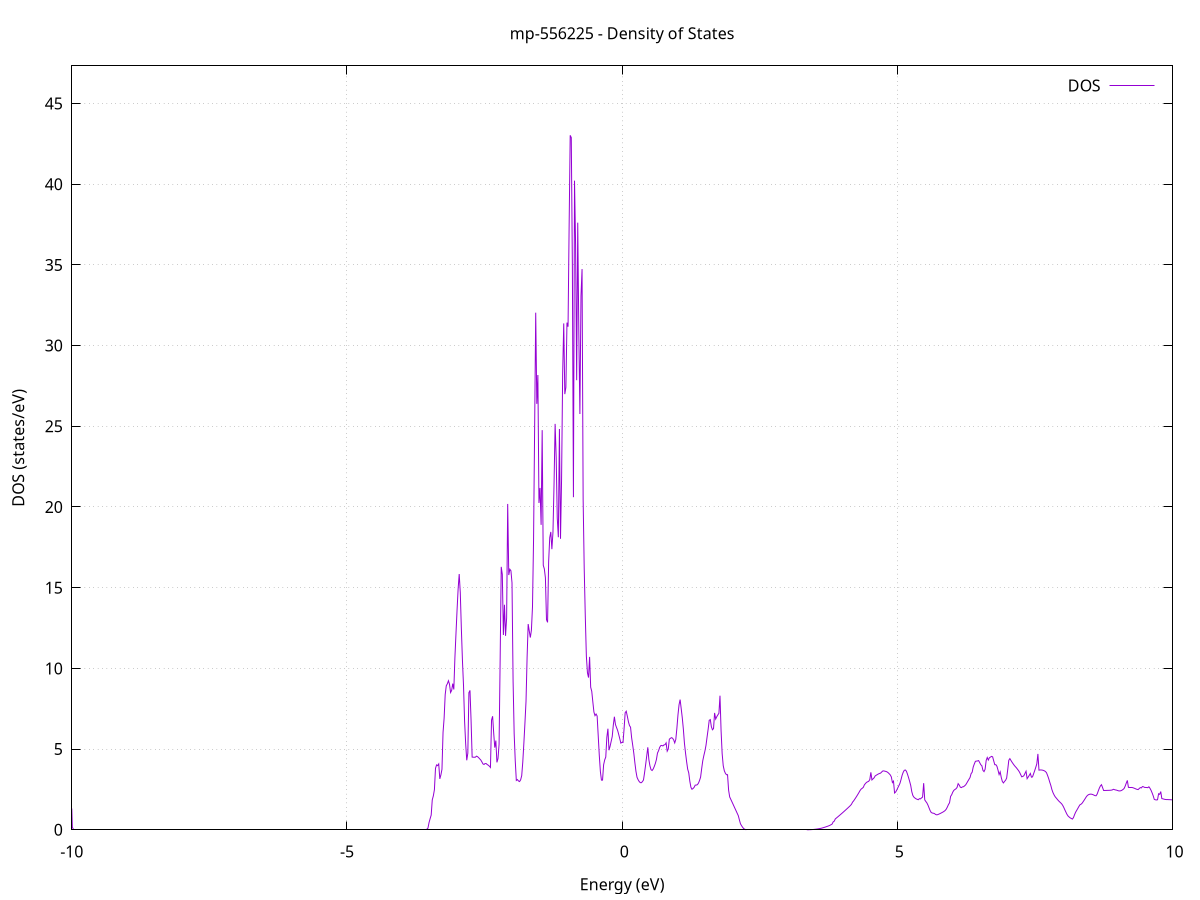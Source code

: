 set title 'mp-556225 - Density of States'
set xlabel 'Energy (eV)'
set ylabel 'DOS (states/eV)'
set grid
set xrange [-10:10]
set yrange [0:47.333]
set xzeroaxis lt -1
set terminal png size 800,600
set output 'mp-556225_dos_gnuplot.png'
plot '-' using 1:2 with lines title 'DOS'
-12.496500 0.000000
-12.476900 0.000000
-12.457300 0.000000
-12.437800 0.000000
-12.418200 0.000000
-12.398600 0.000000
-12.379000 0.000000
-12.359400 0.000000
-12.339900 0.000000
-12.320300 0.000000
-12.300700 0.000000
-12.281100 0.000000
-12.261500 0.000000
-12.242000 0.000000
-12.222400 0.000000
-12.202800 0.000000
-12.183200 0.000000
-12.163600 0.000000
-12.144100 0.000000
-12.124500 0.000000
-12.104900 0.000000
-12.085300 0.000000
-12.065700 0.000000
-12.046200 0.000000
-12.026600 0.000000
-12.007000 0.000000
-11.987400 0.000000
-11.967800 0.000000
-11.948200 0.000000
-11.928700 0.000000
-11.909100 0.000000
-11.889500 0.000000
-11.869900 0.000000
-11.850300 0.000000
-11.830800 0.000000
-11.811200 0.000000
-11.791600 0.000000
-11.772000 0.000000
-11.752400 0.000000
-11.732900 0.000000
-11.713300 0.000000
-11.693700 0.000000
-11.674100 0.000000
-11.654500 0.000000
-11.635000 0.000000
-11.615400 0.000000
-11.595800 0.000000
-11.576200 0.000000
-11.556600 0.000000
-11.537000 0.000000
-11.517500 0.000000
-11.497900 0.000000
-11.478300 0.000000
-11.458700 0.000000
-11.439100 0.000000
-11.419600 0.000000
-11.400000 0.000000
-11.380400 0.000000
-11.360800 0.000000
-11.341200 0.000000
-11.321700 0.000000
-11.302100 0.000000
-11.282500 0.000000
-11.262900 0.000000
-11.243300 0.000000
-11.223800 0.000000
-11.204200 0.000000
-11.184600 0.000000
-11.165000 0.000000
-11.145400 0.000000
-11.125900 0.000000
-11.106300 0.000000
-11.086700 0.000000
-11.067100 0.000000
-11.047500 0.000000
-11.027900 0.000000
-11.008400 0.000000
-10.988800 0.000000
-10.969200 0.000000
-10.949600 0.000000
-10.930000 0.000000
-10.910500 0.000000
-10.890900 0.000000
-10.871300 0.000000
-10.851700 0.000000
-10.832100 0.000000
-10.812600 0.000000
-10.793000 0.000000
-10.773400 0.000000
-10.753800 0.000000
-10.734200 0.000000
-10.714700 0.000500
-10.695100 0.074100
-10.675500 0.272000
-10.655900 0.594500
-10.636300 0.935800
-10.616700 1.237200
-10.597200 1.765000
-10.577600 2.345000
-10.558000 2.792600
-10.538400 2.566700
-10.518800 2.758200
-10.499300 2.957000
-10.479700 3.170100
-10.460100 3.398100
-10.440500 3.644800
-10.420900 3.956400
-10.401400 4.277500
-10.381800 4.597700
-10.362200 5.689000
-10.342600 7.943300
-10.323000 10.262800
-10.303500 11.926700
-10.283900 14.105500
-10.264300 13.188400
-10.244700 11.203400
-10.225100 10.406300
-10.205600 5.645200
-10.186000 6.253900
-10.166400 8.437600
-10.146800 8.334500
-10.127200 8.627800
-10.107600 9.045500
-10.088100 12.486500
-10.068500 8.046900
-10.048900 5.807200
-10.029300 4.426800
-10.009700 2.466000
-9.990200 0.157700
-9.970600 0.000000
-9.951000 0.000000
-9.931400 0.000000
-9.911800 0.000000
-9.892300 0.000000
-9.872700 0.000000
-9.853100 0.000000
-9.833500 0.000000
-9.813900 0.000000
-9.794400 0.000000
-9.774800 0.000000
-9.755200 0.000000
-9.735600 0.000000
-9.716000 0.000000
-9.696400 0.000000
-9.676900 0.000000
-9.657300 0.000000
-9.637700 0.000000
-9.618100 0.000000
-9.598500 0.000000
-9.579000 0.000000
-9.559400 0.000000
-9.539800 0.000000
-9.520200 0.000000
-9.500600 0.000000
-9.481100 0.000000
-9.461500 0.000000
-9.441900 0.000000
-9.422300 0.000000
-9.402700 0.000000
-9.383200 0.000000
-9.363600 0.000000
-9.344000 0.000000
-9.324400 0.000000
-9.304800 0.000000
-9.285300 0.000000
-9.265700 0.000000
-9.246100 0.000000
-9.226500 0.000000
-9.206900 0.000000
-9.187300 0.000000
-9.167800 0.000000
-9.148200 0.000000
-9.128600 0.000000
-9.109000 0.000000
-9.089400 0.000000
-9.069900 0.000000
-9.050300 0.000000
-9.030700 0.000000
-9.011100 0.000000
-8.991500 0.000000
-8.972000 0.000000
-8.952400 0.000000
-8.932800 0.000000
-8.913200 0.000000
-8.893600 0.000000
-8.874100 0.000000
-8.854500 0.000000
-8.834900 0.000000
-8.815300 0.000000
-8.795700 0.000000
-8.776100 0.000000
-8.756600 0.000000
-8.737000 0.000000
-8.717400 0.000000
-8.697800 0.000000
-8.678200 0.000000
-8.658700 0.000000
-8.639100 0.000000
-8.619500 0.000000
-8.599900 0.000000
-8.580300 0.000000
-8.560800 0.000000
-8.541200 0.000000
-8.521600 0.000000
-8.502000 0.000000
-8.482400 0.000000
-8.462900 0.000000
-8.443300 0.000000
-8.423700 0.000000
-8.404100 0.000000
-8.384500 0.000000
-8.365000 0.000000
-8.345400 0.000000
-8.325800 0.000000
-8.306200 0.000000
-8.286600 0.000000
-8.267000 0.000000
-8.247500 0.000000
-8.227900 0.000000
-8.208300 0.000000
-8.188700 0.000000
-8.169100 0.000000
-8.149600 0.000000
-8.130000 0.000000
-8.110400 0.000000
-8.090800 0.000000
-8.071200 0.000000
-8.051700 0.000000
-8.032100 0.000000
-8.012500 0.000000
-7.992900 0.000000
-7.973300 0.000000
-7.953800 0.000000
-7.934200 0.000000
-7.914600 0.000000
-7.895000 0.000000
-7.875400 0.000000
-7.855800 0.000000
-7.836300 0.000000
-7.816700 0.000000
-7.797100 0.000000
-7.777500 0.000000
-7.757900 0.000000
-7.738400 0.000000
-7.718800 0.000000
-7.699200 0.000000
-7.679600 0.000000
-7.660000 0.000000
-7.640500 0.000000
-7.620900 0.000000
-7.601300 0.000000
-7.581700 0.000000
-7.562100 0.000000
-7.542600 0.000000
-7.523000 0.000000
-7.503400 0.000000
-7.483800 0.000000
-7.464200 0.000000
-7.444600 0.000000
-7.425100 0.000000
-7.405500 0.000000
-7.385900 0.000000
-7.366300 0.000000
-7.346700 0.000000
-7.327200 0.000000
-7.307600 0.000000
-7.288000 0.000000
-7.268400 0.000000
-7.248800 0.000000
-7.229300 0.000000
-7.209700 0.000000
-7.190100 0.000000
-7.170500 0.000000
-7.150900 0.000000
-7.131400 0.000000
-7.111800 0.000000
-7.092200 0.000000
-7.072600 0.000000
-7.053000 0.000000
-7.033500 0.000000
-7.013900 0.000000
-6.994300 0.000000
-6.974700 0.000000
-6.955100 0.000000
-6.935500 0.000000
-6.916000 0.000000
-6.896400 0.000000
-6.876800 0.000000
-6.857200 0.000000
-6.837600 0.000000
-6.818100 0.000000
-6.798500 0.000000
-6.778900 0.000000
-6.759300 0.000000
-6.739700 0.000000
-6.720200 0.000000
-6.700600 0.000000
-6.681000 0.000000
-6.661400 0.000000
-6.641800 0.000000
-6.622300 0.000000
-6.602700 0.000000
-6.583100 0.000000
-6.563500 0.000000
-6.543900 0.000000
-6.524300 0.000000
-6.504800 0.000000
-6.485200 0.000000
-6.465600 0.000000
-6.446000 0.000000
-6.426400 0.000000
-6.406900 0.000000
-6.387300 0.000000
-6.367700 0.000000
-6.348100 0.000000
-6.328500 0.000000
-6.309000 0.000000
-6.289400 0.000000
-6.269800 0.000000
-6.250200 0.000000
-6.230600 0.000000
-6.211100 0.000000
-6.191500 0.000000
-6.171900 0.000000
-6.152300 0.000000
-6.132700 0.000000
-6.113200 0.000000
-6.093600 0.000000
-6.074000 0.000000
-6.054400 0.000000
-6.034800 0.000000
-6.015200 0.000000
-5.995700 0.000000
-5.976100 0.000000
-5.956500 0.000000
-5.936900 0.000000
-5.917300 0.000000
-5.897800 0.000000
-5.878200 0.000000
-5.858600 0.000000
-5.839000 0.000000
-5.819400 0.000000
-5.799900 0.000000
-5.780300 0.000000
-5.760700 0.000000
-5.741100 0.000000
-5.721500 0.000000
-5.702000 0.000000
-5.682400 0.000000
-5.662800 0.000000
-5.643200 0.000000
-5.623600 0.000000
-5.604000 0.000000
-5.584500 0.000000
-5.564900 0.000000
-5.545300 0.000000
-5.525700 0.000000
-5.506100 0.000000
-5.486600 0.000000
-5.467000 0.000000
-5.447400 0.000000
-5.427800 0.000000
-5.408200 0.000000
-5.388700 0.000000
-5.369100 0.000000
-5.349500 0.000000
-5.329900 0.000000
-5.310300 0.000000
-5.290800 0.000000
-5.271200 0.000000
-5.251600 0.000000
-5.232000 0.000000
-5.212400 0.000000
-5.192900 0.000000
-5.173300 0.000000
-5.153700 0.000000
-5.134100 0.000000
-5.114500 0.000000
-5.094900 0.000000
-5.075400 0.000000
-5.055800 0.000000
-5.036200 0.000000
-5.016600 0.000000
-4.997000 0.000000
-4.977500 0.000000
-4.957900 0.000000
-4.938300 0.000000
-4.918700 0.000000
-4.899100 0.000000
-4.879600 0.000000
-4.860000 0.000000
-4.840400 0.000000
-4.820800 0.000000
-4.801200 0.000000
-4.781700 0.000000
-4.762100 0.000000
-4.742500 0.000000
-4.722900 0.000000
-4.703300 0.000000
-4.683700 0.000000
-4.664200 0.000000
-4.644600 0.000000
-4.625000 0.000000
-4.605400 0.000000
-4.585800 0.000000
-4.566300 0.000000
-4.546700 0.000000
-4.527100 0.000000
-4.507500 0.000000
-4.487900 0.000000
-4.468400 0.000000
-4.448800 0.000000
-4.429200 0.000000
-4.409600 0.000000
-4.390000 0.000000
-4.370500 0.000000
-4.350900 0.000000
-4.331300 0.000000
-4.311700 0.000000
-4.292100 0.000000
-4.272600 0.000000
-4.253000 0.000000
-4.233400 0.000000
-4.213800 0.000000
-4.194200 0.000000
-4.174600 0.000000
-4.155100 0.000000
-4.135500 0.000000
-4.115900 0.000000
-4.096300 0.000000
-4.076700 0.000000
-4.057200 0.000000
-4.037600 0.000000
-4.018000 0.000000
-3.998400 0.000000
-3.978800 0.000000
-3.959300 0.000000
-3.939700 0.000000
-3.920100 0.000000
-3.900500 0.000000
-3.880900 0.000000
-3.861400 0.000000
-3.841800 0.000000
-3.822200 0.000000
-3.802600 0.000000
-3.783000 0.000000
-3.763400 0.000000
-3.743900 0.000000
-3.724300 0.000000
-3.704700 0.000000
-3.685100 0.000000
-3.665500 0.000000
-3.646000 0.000000
-3.626400 0.000000
-3.606800 0.000000
-3.587200 0.000000
-3.567600 0.000000
-3.548100 0.000000
-3.528500 0.102100
-3.508900 0.443500
-3.489300 0.686600
-3.469700 0.909700
-3.450200 1.853600
-3.430600 2.101300
-3.411000 2.485900
-3.391400 3.809600
-3.371800 4.019800
-3.352300 3.975400
-3.332700 4.080600
-3.313100 3.154400
-3.293500 3.397400
-3.273900 3.748800
-3.254300 6.030900
-3.234800 6.912800
-3.215200 8.376900
-3.195600 8.922000
-3.176000 9.047000
-3.156400 9.234700
-3.136900 9.018500
-3.117300 8.504400
-3.097700 8.636900
-3.078100 9.055600
-3.058500 8.693700
-3.039000 10.640500
-3.019400 12.142500
-2.999800 13.606700
-2.980200 14.924600
-2.960600 15.845000
-2.941100 14.704200
-2.921500 12.461800
-2.901900 10.500800
-2.882300 8.931300
-2.862700 6.717500
-2.843100 5.326300
-2.823600 4.306800
-2.804000 4.746600
-2.784400 8.495400
-2.764800 8.636500
-2.745200 6.797500
-2.725700 4.503900
-2.706100 4.497300
-2.686500 4.495700
-2.666900 4.497300
-2.647300 4.561400
-2.627800 4.530100
-2.608200 4.469400
-2.588600 4.394600
-2.569000 4.325700
-2.549400 4.212400
-2.529900 4.084900
-2.510300 4.045600
-2.490700 4.104200
-2.471100 4.103600
-2.451500 4.041400
-2.432000 4.000100
-2.412400 3.941000
-2.392800 3.860500
-2.373200 6.798200
-2.353600 7.035000
-2.334000 5.993000
-2.314500 5.090200
-2.294900 5.526000
-2.275300 4.176300
-2.255700 4.416100
-2.236100 5.297500
-2.216600 10.546500
-2.197000 16.290500
-2.177400 15.823300
-2.157800 12.068900
-2.138200 13.943400
-2.118700 12.015800
-2.099100 13.125200
-2.079500 20.190500
-2.059900 15.784600
-2.040300 16.143000
-2.020800 16.050900
-2.001200 15.300500
-1.981600 9.208800
-1.962000 5.952400
-1.942400 4.283700
-1.922800 3.058600
-1.903300 3.112500
-1.883700 3.023700
-1.864100 2.987800
-1.844500 3.091800
-1.824900 3.354500
-1.805400 4.200400
-1.785800 5.358700
-1.766200 6.616500
-1.746600 7.963400
-1.727000 10.677200
-1.707500 12.747900
-1.687900 12.322700
-1.668300 11.911000
-1.648700 12.372400
-1.629100 13.804100
-1.609600 17.996200
-1.590000 24.908900
-1.570400 32.040300
-1.550800 26.392300
-1.531200 28.177100
-1.511600 20.248200
-1.492100 21.178900
-1.472500 18.893700
-1.452900 24.760700
-1.433300 16.390600
-1.413700 16.161700
-1.394200 15.610500
-1.374600 13.020700
-1.355000 12.851700
-1.335400 16.629500
-1.315800 18.097900
-1.296300 18.456500
-1.276700 17.387000
-1.257100 18.437200
-1.237500 21.393300
-1.217900 25.151500
-1.198400 23.056000
-1.178800 19.307600
-1.159200 18.127200
-1.139600 24.834300
-1.120000 18.029900
-1.100500 21.731100
-1.080900 28.249400
-1.061300 31.375900
-1.041700 26.993800
-1.022100 27.410400
-1.002500 31.422900
-0.983000 31.172900
-0.963400 37.374400
-0.943800 43.030400
-0.924200 42.888000
-0.904600 34.987900
-0.885100 20.607800
-0.865500 40.222200
-0.845900 36.252500
-0.826300 27.855500
-0.806700 37.617100
-0.787200 30.759600
-0.767600 25.762600
-0.748000 33.064700
-0.728400 34.741000
-0.708800 20.478500
-0.689300 16.212200
-0.669700 13.244900
-0.650100 10.753500
-0.630500 9.729300
-0.610900 9.430200
-0.591300 10.711000
-0.571800 8.834400
-0.552200 8.578300
-0.532600 7.925800
-0.513000 7.299600
-0.493400 7.072500
-0.473900 7.172400
-0.454300 7.047000
-0.434700 5.818000
-0.415100 4.601500
-0.395500 3.611600
-0.376000 3.076400
-0.356400 3.077600
-0.336800 4.023700
-0.317200 4.327700
-0.297600 4.506100
-0.278100 5.729600
-0.258500 6.263200
-0.238900 4.930200
-0.219300 5.170800
-0.199700 5.473700
-0.180200 5.779500
-0.160600 6.484400
-0.141000 7.003600
-0.121400 6.519000
-0.101800 6.333500
-0.082200 6.157600
-0.062700 5.910100
-0.043100 5.644100
-0.023500 5.370400
-0.003900 5.416400
0.015700 5.408000
0.035200 6.257000
0.054800 7.253700
0.074400 7.347500
0.094000 7.039200
0.113600 6.702500
0.133100 6.459400
0.152700 6.355100
0.172300 5.702800
0.191900 5.243000
0.211500 4.753200
0.231000 4.162700
0.250600 3.627000
0.270200 3.254000
0.289800 3.103900
0.309400 2.992600
0.329000 2.921700
0.348500 2.915900
0.368100 2.981700
0.387700 3.085100
0.407300 3.532800
0.426900 4.033900
0.446400 4.567000
0.466000 5.109100
0.485600 4.343300
0.505200 3.958100
0.524800 3.724100
0.544300 3.672100
0.563900 3.764300
0.583500 3.920200
0.603100 4.109000
0.622700 4.351500
0.642200 4.753500
0.661800 4.899000
0.681400 5.102600
0.701000 5.211900
0.720600 5.226300
0.740100 5.194700
0.759700 5.257100
0.779300 5.274000
0.798900 5.386000
0.818500 4.870100
0.838100 5.003800
0.857600 5.614000
0.877200 5.668400
0.896800 5.708600
0.916400 5.671700
0.936000 5.569500
0.955500 5.381300
0.975100 5.603000
0.994700 6.296000
1.014300 7.117800
1.033900 7.747600
1.053400 8.066300
1.073000 7.510800
1.092600 6.940800
1.112200 6.237600
1.131800 5.367300
1.151300 4.768400
1.170900 4.233200
1.190500 3.760100
1.210100 3.528300
1.229700 3.007800
1.249300 2.635500
1.268800 2.509100
1.288400 2.557800
1.308000 2.630200
1.327600 2.765400
1.347200 2.770000
1.366700 2.793200
1.386300 2.886900
1.405900 3.051400
1.425500 3.263700
1.445100 3.791200
1.464600 4.271300
1.484200 4.592900
1.503800 4.876100
1.523400 5.229800
1.543000 5.738800
1.562500 6.228400
1.582100 6.782300
1.601700 6.827300
1.621300 6.385400
1.640900 6.195600
1.660400 6.268500
1.680000 7.240800
1.699600 6.861200
1.719200 7.005600
1.738800 7.117200
1.758400 7.219600
1.777900 8.308100
1.797500 6.149600
1.817100 4.720800
1.836700 3.970000
1.856300 3.659400
1.875800 3.500900
1.895400 3.412700
1.915000 3.413000
1.934600 2.446500
1.954200 2.033000
1.973700 1.890400
1.993300 1.746400
2.012900 1.601100
2.032500 1.454400
2.052100 1.308600
2.071600 1.163600
2.091200 1.017700
2.110800 0.871300
2.130400 0.611100
2.150000 0.370900
2.169600 0.254300
2.189100 0.154900
2.208700 0.072600
2.228300 0.033900
2.247900 0.007200
2.267500 0.000000
2.287000 0.000000
2.306600 0.000000
2.326200 0.000000
2.345800 0.000000
2.365400 0.000000
2.384900 0.000000
2.404500 0.000000
2.424100 0.000000
2.443700 0.000000
2.463300 0.000000
2.482800 0.000000
2.502400 0.000000
2.522000 0.000000
2.541600 0.000000
2.561200 0.000000
2.580700 0.000000
2.600300 0.000000
2.619900 0.000000
2.639500 0.000000
2.659100 0.000000
2.678700 0.000000
2.698200 0.000000
2.717800 0.000000
2.737400 0.000000
2.757000 0.000000
2.776600 0.000000
2.796100 0.000000
2.815700 0.000000
2.835300 0.000000
2.854900 0.000000
2.874500 0.000000
2.894000 0.000000
2.913600 0.000000
2.933200 0.000000
2.952800 0.000000
2.972400 0.000000
2.991900 0.000000
3.011500 0.000000
3.031100 0.000000
3.050700 0.000000
3.070300 0.000000
3.089900 0.000000
3.109400 0.000000
3.129000 0.000000
3.148600 0.000000
3.168200 0.000000
3.187800 0.000000
3.207300 0.000000
3.226900 0.000000
3.246500 0.000000
3.266100 0.000000
3.285700 0.000000
3.305200 0.000000
3.324800 0.000000
3.344400 0.000000
3.364000 0.000200
3.383600 0.001400
3.403100 0.003500
3.422700 0.006600
3.442300 0.010700
3.461900 0.015800
3.481500 0.021900
3.501100 0.029000
3.520600 0.037100
3.540200 0.046200
3.559800 0.056200
3.579400 0.067800
3.599000 0.080800
3.618500 0.095200
3.638100 0.113500
3.657700 0.133000
3.677300 0.153600
3.696900 0.175300
3.716400 0.198100
3.736000 0.222000
3.755600 0.246900
3.775200 0.275700
3.794800 0.313600
3.814300 0.351600
3.833900 0.485400
3.853500 0.531900
3.873100 0.672700
3.892700 0.727600
3.912200 0.783200
3.931800 0.839400
3.951400 0.896300
3.971000 0.953800
3.990600 1.011900
4.010200 1.070700
4.029700 1.130200
4.049300 1.190300
4.068900 1.251000
4.088500 1.312400
4.108100 1.374400
4.127600 1.437400
4.147200 1.502000
4.166800 1.578300
4.186400 1.710000
4.206000 1.789300
4.225500 1.887200
4.245100 1.988400
4.264700 2.093300
4.284300 2.202400
4.303900 2.315800
4.323400 2.433600
4.343000 2.522600
4.362600 2.571900
4.382200 2.631100
4.401800 2.785200
4.421400 2.868200
4.440900 2.938200
4.460500 2.973500
4.480100 3.004800
4.499700 3.109000
4.519300 3.557200
4.538800 3.087800
4.558400 3.155000
4.578000 3.219400
4.597600 3.337400
4.617200 3.380600
4.636700 3.419300
4.656300 3.459300
4.675900 3.489200
4.695500 3.509300
4.715100 3.577800
4.734600 3.640800
4.754200 3.649900
4.773800 3.629400
4.793400 3.614200
4.813000 3.585900
4.832500 3.538600
4.852100 3.472300
4.871700 3.400600
4.891300 3.273600
4.910900 2.926500
4.930500 3.012300
4.950000 2.278100
4.969600 2.339500
4.989200 2.456800
5.008800 2.600000
5.028400 2.734200
5.047900 2.878500
5.067500 3.112900
5.087100 3.375000
5.106700 3.560200
5.126300 3.683200
5.145800 3.704900
5.165400 3.627000
5.185000 3.441200
5.204600 3.228800
5.224200 2.995400
5.243700 2.740700
5.263300 2.353100
5.282900 2.119700
5.302500 2.017500
5.322100 1.960400
5.341700 1.916500
5.361200 1.886300
5.380800 1.861700
5.400400 1.927500
5.420000 1.913500
5.439600 1.973900
5.459100 2.026300
5.478700 2.889500
5.498300 1.852200
5.517900 1.753000
5.537500 1.662600
5.557000 1.526200
5.576600 1.357000
5.596200 1.189500
5.615800 1.071800
5.635400 1.037900
5.654900 1.024800
5.674500 1.006500
5.694100 0.949700
5.713700 0.926400
5.733300 0.936600
5.752800 0.966200
5.772400 0.997600
5.792000 1.030800
5.811600 1.065700
5.831200 1.102500
5.850800 1.145800
5.870300 1.199300
5.889900 1.282200
5.909500 1.412300
5.929100 1.561100
5.948700 1.673600
5.968200 2.067000
5.987800 2.171700
6.007400 2.331900
6.027000 2.443600
6.046600 2.496300
6.066100 2.540100
6.085700 2.625600
6.105300 2.858100
6.124900 2.769800
6.144500 2.639700
6.164000 2.612700
6.183600 2.658700
6.203200 2.667100
6.222800 2.722800
6.242400 2.784900
6.262000 2.895100
6.281500 3.009500
6.301100 3.124600
6.320700 3.233800
6.340300 3.473600
6.359900 3.567100
6.379400 3.894700
6.399000 4.077300
6.418600 4.240800
6.438200 4.256400
6.457800 4.264600
6.477300 4.287100
6.496900 4.159600
6.516500 4.032000
6.536100 3.966700
6.555700 3.681700
6.575200 3.603600
6.594800 3.747900
6.614400 4.292200
6.634000 4.478500
6.653600 4.321400
6.673100 4.464100
6.692700 4.505400
6.712300 4.548500
6.731900 4.518500
6.751500 4.268400
6.771100 4.031300
6.790600 4.033800
6.810200 3.932900
6.829800 3.696100
6.849400 3.424400
6.869000 3.588600
6.888500 3.242900
6.908100 2.993900
6.927700 2.901900
6.947300 2.992500
6.966900 3.068900
6.986400 3.201500
7.006000 3.728200
7.025600 4.308300
7.045200 4.408200
7.064800 4.294600
7.084300 4.188100
7.103900 4.089700
7.123500 3.997900
7.143100 3.915700
7.162700 3.844700
7.182300 3.756600
7.201800 3.670900
7.221400 3.562600
7.241000 3.421300
7.260600 3.282900
7.280200 3.304900
7.299700 3.351100
7.319300 3.490600
7.338900 3.628200
7.358500 3.166000
7.378100 3.267800
7.397600 3.374300
7.417200 3.489700
7.436800 3.259400
7.456400 3.276500
7.476000 3.466900
7.495500 3.658400
7.515100 3.864700
7.534700 4.084400
7.554300 4.699100
7.573900 3.695800
7.593400 3.704700
7.613000 3.705700
7.632600 3.698200
7.652200 3.680600
7.671800 3.652000
7.691400 3.611300
7.710900 3.532800
7.730500 3.362900
7.750100 3.174600
7.769700 2.950700
7.789300 2.744500
7.808800 2.490300
7.828400 2.302600
7.848000 2.163800
7.867600 2.047700
7.887200 1.968600
7.906700 1.888500
7.926300 1.807500
7.945900 1.739900
7.965500 1.677000
7.985100 1.611800
8.004600 1.515400
8.024200 1.386600
8.043800 1.236600
8.063400 1.092500
8.083000 0.953900
8.102600 0.852500
8.122100 0.791300
8.141700 0.735400
8.161300 0.701700
8.180900 0.662700
8.200500 0.753400
8.220000 0.931200
8.239600 1.088000
8.259200 1.202100
8.278800 1.319200
8.298400 1.439100
8.317900 1.545800
8.337500 1.581900
8.357100 1.643400
8.376700 1.740900
8.396300 1.841600
8.415800 1.945500
8.435400 2.052600
8.455000 2.130600
8.474600 2.175100
8.494200 2.200700
8.513800 2.209600
8.533300 2.201700
8.552900 2.178500
8.572500 2.147400
8.592100 2.115400
8.611700 2.107800
8.631200 2.213100
8.650800 2.401900
8.670400 2.578400
8.690000 2.716200
8.709600 2.792900
8.729100 2.617500
8.748700 2.434200
8.768300 2.435700
8.787900 2.437900
8.807500 2.440100
8.827000 2.442400
8.846600 2.444800
8.866200 2.447200
8.885800 2.454700
8.905400 2.467900
8.924900 2.508600
8.944500 2.487800
8.964100 2.468600
8.983700 2.455900
9.003300 2.431900
9.022900 2.409700
9.042400 2.406200
9.062000 2.418600
9.081600 2.451800
9.101200 2.498300
9.120800 2.559200
9.140300 2.704700
9.159900 2.889200
9.179500 3.058200
9.199100 2.629200
9.218700 2.621200
9.238200 2.621100
9.257800 2.622000
9.277400 2.610200
9.297000 2.585300
9.316600 2.558900
9.336100 2.527700
9.355700 2.504600
9.375300 2.489100
9.394900 2.554200
9.414500 2.612800
9.434100 2.593500
9.453600 2.677000
9.473200 2.663700
9.492800 2.625800
9.512400 2.621300
9.532000 2.617000
9.551500 2.609500
9.571100 2.663500
9.590700 2.571700
9.610300 2.444500
9.629900 2.284200
9.649400 2.105200
9.669000 1.884000
9.688600 1.857900
9.708200 1.847400
9.727800 1.860800
9.747300 2.231300
9.766900 2.195600
9.786500 2.367700
9.806100 1.932600
9.825700 1.917300
9.845200 1.896600
9.864800 1.881200
9.884400 1.873500
9.904000 1.871200
9.923600 1.868900
9.943200 1.866100
9.962700 1.862800
9.982300 1.857500
10.001900 1.849600
10.021500 1.843600
10.041100 2.395400
10.060600 2.553700
10.080200 2.720600
10.099800 2.804500
10.119400 2.828000
10.139000 2.832300
10.158500 2.814700
10.178100 2.821100
10.197700 2.840100
10.217300 2.852500
10.236900 2.865500
10.256400 2.891900
10.276000 2.929700
10.295600 2.942900
10.315200 2.850600
10.334800 2.731400
10.354400 2.645800
10.373900 2.581500
10.393500 2.523300
10.413100 2.473400
10.432700 2.450600
10.452300 2.435200
10.471800 2.436100
10.491400 2.437500
10.511000 2.435800
10.530600 2.431400
10.550200 2.426400
10.569700 2.425500
10.589300 2.873900
10.608900 2.542700
10.628500 2.531300
10.648100 2.534100
10.667600 2.656100
10.687200 2.749600
10.706800 2.658900
10.726400 2.577600
10.746000 2.508900
10.765500 2.547300
10.785100 2.587100
10.804700 2.625800
10.824300 2.663100
10.843900 2.698300
10.863500 2.730700
10.883000 2.760300
10.902600 2.776100
10.922200 2.780400
10.941800 2.783400
10.961400 2.785100
10.980900 2.785600
11.000500 2.786800
11.020100 2.789400
11.039700 3.975300
11.059300 4.427400
11.078800 3.781300
11.098400 3.527000
11.118000 3.346500
11.137600 3.224300
11.157200 3.081000
11.176700 2.881400
11.196300 2.462200
11.215900 2.248400
11.235500 2.373500
11.255100 2.533200
11.274700 2.713200
11.294200 2.963300
11.313800 3.235700
11.333400 3.411200
11.353000 3.415600
11.372600 3.022400
11.392100 3.178100
11.411700 3.299200
11.431300 3.985100
11.450900 6.298000
11.470500 3.877500
11.490000 3.915100
11.509600 3.708300
11.529200 3.327500
11.548800 3.666300
11.568400 3.419900
11.587900 3.937700
11.607500 3.722400
11.627100 3.466100
11.646700 3.132200
11.666300 2.963200
11.685800 3.023300
11.705400 3.039500
11.725000 3.011600
11.744600 2.986500
11.764200 2.962100
11.783800 2.942500
11.803300 2.928700
11.822900 2.917000
11.842500 2.901900
11.862100 2.870100
11.881700 2.830000
11.901200 2.793200
11.920800 2.754300
11.940400 2.745400
11.960000 2.734000
11.979600 2.714700
11.999100 2.685900
12.018700 2.794900
12.038300 3.003600
12.057900 3.288400
12.077500 3.480800
12.097000 3.643600
12.116600 3.782300
12.136200 3.816300
12.155800 4.314600
12.175400 5.058200
12.195000 6.305200
12.214500 4.572500
12.234100 4.377000
12.253700 4.194300
12.273300 4.124400
12.292900 4.158700
12.312400 4.120200
12.332000 4.254200
12.351600 3.998600
12.371200 3.755000
12.390800 3.667000
12.410300 3.648400
12.429900 3.585700
12.449500 3.593200
12.469100 3.634800
12.488700 3.665500
12.508200 3.696600
12.527800 3.724500
12.547400 3.747400
12.567000 3.795300
12.586600 3.881600
12.606100 4.113600
12.625700 4.109000
12.645300 4.069000
12.664900 4.243500
12.684500 3.472200
12.704100 3.332200
12.723600 3.260800
12.743200 3.209200
12.762800 3.171200
12.782400 3.149000
12.802000 3.122400
12.821500 3.071400
12.841100 3.058700
12.860700 3.059300
12.880300 3.117300
12.899900 3.242000
12.919400 3.385800
12.939000 3.608600
12.958600 3.694800
12.978200 3.748800
12.997800 3.950400
13.017300 4.599100
13.036900 4.351300
13.056500 4.137700
13.076100 3.960400
13.095700 3.794600
13.115300 3.743000
13.134800 3.786700
13.154400 3.835800
13.174000 3.792400
13.193600 3.514900
13.213200 3.560200
13.232700 3.869800
13.252300 3.919900
13.271900 3.929600
13.291500 3.899300
13.311100 3.858100
13.330600 3.814800
13.350200 3.720000
13.369800 3.603900
13.389400 3.497800
13.409000 3.402000
13.428500 3.323000
13.448100 3.298500
13.467700 3.289700
13.487300 3.282400
13.506900 3.485500
13.526500 3.418500
13.546000 3.064600
13.565600 3.063300
13.585200 3.101100
13.604800 3.167200
13.624400 3.917600
13.643900 3.839500
13.663500 3.758100
13.683100 3.190600
13.702700 3.213100
13.722300 3.486600
13.741800 3.316300
13.761400 2.859300
13.781000 2.731800
13.800600 2.749600
13.820200 2.779900
13.839700 2.819400
13.859300 2.986300
13.878900 3.065800
13.898500 3.164400
13.918100 3.269200
13.937600 3.404000
13.957200 3.563500
13.976800 3.792000
13.996400 4.574200
14.016000 4.640700
14.035600 4.899600
14.055100 5.176700
14.074700 4.683400
14.094300 4.318500
14.113900 4.073700
14.133500 4.017800
14.153000 3.989900
14.172600 3.985500
14.192200 3.993400
14.211800 4.020800
14.231400 4.092200
14.250900 4.196000
14.270500 4.346800
14.290100 4.586100
14.309700 4.596000
14.329300 4.601500
14.348800 4.739800
14.368400 4.879500
14.388000 5.030200
14.407600 5.184200
14.427200 5.306400
14.446800 5.379200
14.466300 5.277200
14.485900 4.864200
14.505500 4.515700
14.525100 4.626900
14.544700 4.965700
14.564200 5.101500
14.583800 4.990800
14.603400 4.891200
14.623000 4.922900
14.642600 4.872200
14.662100 5.082600
14.681700 5.569500
14.701300 5.503300
14.720900 5.065700
14.740500 4.952500
14.760000 4.895500
14.779600 4.970800
14.799200 5.043000
14.818800 5.002100
14.838400 4.835100
14.857900 4.802900
14.877500 4.853700
14.897100 4.891000
14.916700 5.266600
14.936300 5.249300
14.955900 5.133300
14.975400 4.918600
14.995000 5.102700
15.014600 5.173200
15.034200 5.017300
15.053800 4.899400
15.073300 4.779000
15.092900 4.671100
15.112500 5.107500
15.132100 4.738300
15.151700 4.653800
15.171200 4.650100
15.190800 4.820300
15.210400 5.074900
15.230000 5.472200
15.249600 5.958900
15.269100 6.404200
15.288700 7.399400
15.308300 7.691000
15.327900 7.577700
15.347500 6.273100
15.367100 5.494000
15.386600 4.987600
15.406200 4.211600
15.425800 3.806200
15.445400 3.492000
15.465000 3.000400
15.484500 3.054700
15.504100 3.873500
15.523700 4.585900
15.543300 4.385200
15.562900 4.575600
15.582400 4.669000
15.602000 4.637300
15.621600 4.584000
15.641200 4.535900
15.660800 4.500400
15.680300 4.462300
15.699900 4.240100
15.719500 3.935900
15.739100 3.702100
15.758700 3.569500
15.778200 3.396700
15.797800 3.359400
15.817400 3.498800
15.837000 4.378000
15.856600 5.433800
15.876200 4.942100
15.895700 5.344700
15.915300 5.731600
15.934900 6.086300
15.954500 6.007700
15.974100 5.298100
15.993600 4.585000
16.013200 3.645500
16.032800 3.376200
16.052400 3.118000
16.072000 2.855000
16.091500 2.590900
16.111100 2.368500
16.130700 2.367100
16.150300 2.393200
16.169900 2.419400
16.189400 2.449900
16.209000 2.534400
16.228600 2.629100
16.248200 2.730100
16.267800 2.752000
16.287400 2.706600
16.306900 2.692100
16.326500 2.507500
16.346100 2.646400
16.365700 2.826500
16.385300 3.031700
16.404800 3.270300
16.424400 3.141400
16.444000 3.305300
16.463600 3.468000
16.483200 3.631300
16.502700 3.801400
16.522300 3.964800
16.541900 4.120400
16.561500 4.080100
16.581100 4.001000
16.600600 3.988400
16.620200 3.983700
16.639800 7.062400
16.659400 4.673400
16.679000 4.506400
16.698500 4.846700
16.718100 4.937300
16.737700 5.209000
16.757300 5.454400
16.776900 5.453500
16.796500 5.292500
16.816000 4.522300
16.835600 4.100700
16.855200 3.801500
16.874800 3.730200
16.894400 3.667900
16.913900 3.618300
16.933500 3.638500
16.953100 3.674500
16.972700 3.723400
16.992300 3.776100
17.011800 3.794600
17.031400 3.812500
17.051000 3.826700
17.070600 3.818700
17.090200 3.820600
17.109700 3.848200
17.129300 3.823200
17.148900 3.968700
17.168500 4.260700
17.188100 4.536500
17.207700 4.598800
17.227200 4.644300
17.246800 5.210300
17.266400 5.007300
17.286000 4.781500
17.305600 4.854600
17.325100 4.867000
17.344700 4.824900
17.364300 4.707100
17.383900 4.517200
17.403500 4.261100
17.423000 3.949200
17.442600 3.611800
17.462200 3.315300
17.481800 2.960600
17.501400 2.571400
17.520900 2.313400
17.540500 2.228000
17.560100 2.214400
17.579700 2.279800
17.599300 2.254400
17.618800 2.287800
17.638400 2.327700
17.658000 2.391300
17.677600 2.463400
17.697200 2.539000
17.716800 2.373800
17.736300 2.314700
17.755900 2.345000
17.775500 2.426500
17.795100 2.471300
17.814700 2.495900
17.834200 2.524800
17.853800 2.747600
17.873400 2.862800
17.893000 2.971900
17.912600 3.102200
17.932100 3.128900
17.951700 3.155700
17.971300 3.169600
17.990900 3.167200
18.010500 3.193600
18.030000 3.147800
18.049600 3.093700
18.069200 3.065700
18.088800 3.034500
18.108400 2.988200
18.128000 2.944700
18.147500 2.904700
18.167100 2.868200
18.186700 2.837300
18.206300 2.894800
18.225900 2.895700
18.245400 2.892500
18.265000 2.865200
18.284600 2.809200
18.304200 2.779200
18.323800 2.729600
18.343300 2.726300
18.362900 2.875400
18.382500 2.972500
18.402100 2.767300
18.421700 2.563800
18.441200 2.401400
18.460800 2.361700
18.480400 2.373700
18.500000 2.388300
18.519600 2.405300
18.539100 2.569800
18.558700 2.592000
18.578300 2.527800
18.597900 2.518200
18.617500 2.549800
18.637100 2.576100
18.656600 2.596900
18.676200 2.612300
18.695800 2.797900
18.715400 2.831800
18.735000 3.014700
18.754500 2.978800
18.774100 3.030800
18.793700 3.397400
18.813300 3.189600
18.832900 2.991500
18.852400 3.054700
18.872000 3.330500
18.891600 2.974900
18.911200 2.975300
18.930800 3.080600
18.950300 3.191400
18.969900 3.633300
18.989500 3.614700
19.009100 3.540200
19.028700 3.449600
19.048300 3.348300
19.067800 3.218500
19.087400 3.087800
19.107000 2.962100
19.126600 2.849900
19.146200 2.737600
19.165700 3.020000
19.185300 3.400700
19.204900 3.558100
19.224500 3.740000
19.244100 3.956600
19.263600 4.231200
19.283200 4.885300
19.302800 5.381800
19.322400 5.334800
19.342000 4.720000
19.361500 4.241300
19.381100 3.981400
19.400700 3.756200
19.420300 3.688400
19.439900 3.603700
19.459500 3.524700
19.479000 3.598100
19.498600 4.069500
19.518200 4.632400
19.537800 5.147800
19.557400 5.803500
19.576900 6.788400
19.596500 6.116800
19.616100 5.190100
19.635700 4.527700
19.655300 4.004300
19.674800 3.735300
19.694400 3.493900
19.714000 3.194800
19.733600 2.726300
19.753200 2.469400
19.772700 2.237900
19.792300 2.030900
19.811900 1.862200
19.831500 1.778500
19.851100 1.697000
19.870600 1.617700
19.890200 1.540300
19.909800 1.430500
19.929400 1.262800
19.949000 1.123200
19.968600 1.956900
19.988100 2.635700
20.007700 2.895900
20.027300 3.092900
20.046900 3.267700
20.066500 3.420500
20.086000 3.560900
20.105600 3.622300
20.125200 3.713200
20.144800 3.802700
20.164400 4.012300
20.183900 4.234200
20.203500 4.469700
20.223100 4.817900
20.242700 5.473300
20.262300 5.825500
20.281800 6.194500
20.301400 7.389600
20.321000 7.447100
20.340600 5.577100
20.360200 5.318300
20.379800 7.015200
20.399300 5.615200
20.418900 5.213700
20.438500 5.205100
20.458100 5.221800
20.477700 5.324200
20.497200 5.832300
20.516800 5.797100
20.536400 5.786400
20.556000 5.566800
20.575600 5.269600
20.595100 5.173600
20.614700 5.217300
20.634300 5.255900
20.653900 5.293900
20.673500 4.724200
20.693000 4.371200
20.712600 4.260000
20.732200 4.273400
20.751800 4.429800
20.771400 4.628700
20.790900 4.855900
20.810500 5.138000
20.830100 5.323700
20.849700 5.361900
20.869300 5.528900
20.888900 5.351100
20.908400 5.254700
20.928000 5.230600
20.947600 5.294700
20.967200 5.245000
20.986800 5.182800
21.006300 5.183600
21.025900 4.748900
21.045500 4.755200
21.065100 4.838700
21.084700 4.078900
21.104200 3.895100
21.123800 3.784700
21.143400 3.703100
21.163000 3.415400
21.182600 3.090100
21.202100 3.024000
21.221700 3.064400
21.241300 3.100700
21.260900 3.141500
21.280500 3.121400
21.300100 3.094100
21.319600 3.110700
21.339200 3.143400
21.358800 3.224600
21.378400 3.847100
21.398000 4.011800
21.417500 4.032000
21.437100 3.927700
21.456700 4.118100
21.476300 4.372800
21.495900 4.656800
21.515400 4.946000
21.535000 5.251400
21.554600 5.838300
21.574200 6.001000
21.593800 5.191700
21.613300 4.530800
21.632900 4.794100
21.652500 4.729400
21.672100 4.727900
21.691700 4.912400
21.711200 4.465200
21.730800 4.011400
21.750400 3.827700
21.770000 3.662800
21.789600 3.606300
21.809200 3.531600
21.828700 3.303400
21.848300 2.892800
21.867900 2.932500
21.887500 2.985100
21.907100 3.012500
21.926600 3.027400
21.946200 3.042600
21.965800 3.047900
21.985400 3.036400
22.005000 3.022700
22.024500 3.005200
22.044100 3.043300
22.063700 3.142000
22.083300 3.161300
22.102900 3.212400
22.122400 3.237500
22.142000 3.309800
22.161600 3.398600
22.181200 3.521400
22.200800 3.687900
22.220400 3.901400
22.239900 4.145300
22.259500 4.185000
22.279100 4.139600
22.298700 4.118100
22.318300 4.102700
22.337800 4.092300
22.357400 4.671000
22.377000 5.491400
22.396600 5.178600
22.416200 5.102800
22.435700 5.286500
22.455300 5.435000
22.474900 5.652400
22.494500 5.752900
22.514100 5.733100
22.533600 5.704500
22.553200 6.048400
22.572800 6.362500
22.592400 5.825900
22.612000 5.785900
22.631500 5.748700
22.651100 5.635200
22.670700 5.508000
22.690300 5.851300
22.709900 5.201400
22.729500 4.991900
22.749000 4.977400
22.768600 4.983300
22.788200 4.870300
22.807800 4.812800
22.827400 4.741400
22.846900 4.796800
22.866500 4.713600
22.886100 5.076000
22.905700 5.062200
22.925300 5.059400
22.944800 4.901500
22.964400 4.893500
22.984000 4.937500
23.003600 5.040200
23.023200 5.136000
23.042700 5.204400
23.062300 5.064300
23.081900 5.583300
23.101500 5.671600
23.121100 4.782300
23.140700 4.671200
23.160200 4.640000
23.179800 4.667900
23.199400 4.802300
23.219000 5.016800
23.238600 4.838200
23.258100 4.661400
23.277700 4.503400
23.297300 4.364500
23.316900 5.591300
23.336500 4.606200
23.356000 4.605800
23.375600 4.960700
23.395200 5.181400
23.414800 5.268000
23.434400 5.216400
23.453900 5.332000
23.473500 5.529200
23.493100 5.775200
23.512700 6.055600
23.532300 6.054600
23.551800 6.155200
23.571400 6.048000
23.591000 5.854100
23.610600 5.593300
23.630200 5.306600
23.649800 5.008300
23.669300 4.843600
23.688900 4.582900
23.708500 4.173400
23.728100 4.110700
23.747700 4.114100
23.767200 4.151000
23.786800 4.196600
23.806400 4.237000
23.826000 4.300100
23.845600 4.373900
23.865100 4.488300
23.884700 4.756000
23.904300 5.010600
23.923900 4.819700
23.943500 4.508600
23.963000 4.713100
23.982600 5.285500
24.002200 4.551700
24.021800 4.426200
24.041400 4.312500
24.061000 4.264400
24.080500 4.192600
24.100100 3.932200
24.119700 3.720800
24.139300 3.489300
24.158900 3.278000
24.178400 3.132700
24.198000 2.953000
24.217600 2.622600
24.237200 2.540600
24.256800 2.457500
24.276300 2.408500
24.295900 2.342700
24.315500 1.949400
24.335100 1.743000
24.354700 1.543900
24.374200 1.347400
24.393800 1.164000
24.413400 0.993900
24.433000 0.837000
24.452600 0.725400
24.472200 0.638300
24.491700 0.567300
24.511300 0.517300
24.530900 0.475600
24.550500 0.450000
24.570100 0.437100
24.589600 0.424900
24.609200 0.412700
24.628800 0.400700
24.648400 0.388800
24.668000 0.377800
24.687500 0.366600
24.707100 0.354500
24.726700 0.341500
24.746300 0.327600
24.765900 0.312800
24.785400 0.297000
24.805000 0.280400
24.824600 0.262800
24.844200 0.229400
24.863800 0.116200
24.883300 0.009100
24.902900 0.000000
24.922500 0.000000
24.942100 0.000000
24.961700 0.000000
24.981300 0.000000
25.000800 0.000000
25.020400 0.000000
25.040000 0.000000
25.059600 0.000000
25.079200 0.000000
25.098700 0.000000
25.118300 0.000000
25.137900 0.000000
25.157500 0.000000
25.177100 0.000000
25.196600 0.000000
25.216200 0.000000
25.235800 0.000000
25.255400 0.000000
25.275000 0.000000
25.294500 0.000000
25.314100 0.000000
25.333700 0.000000
25.353300 0.000000
25.372900 0.000000
25.392500 0.000000
25.412000 0.000000
25.431600 0.000000
25.451200 0.000000
25.470800 0.000000
25.490400 0.000000
25.509900 0.000000
25.529500 0.000000
25.549100 0.000000
25.568700 0.000000
25.588300 0.000000
25.607800 0.000000
25.627400 0.000000
25.647000 0.000000
25.666600 0.000000
25.686200 0.000000
25.705700 0.000000
25.725300 0.000000
25.744900 0.000000
25.764500 0.000000
25.784100 0.000000
25.803600 0.000000
25.823200 0.000000
25.842800 0.000000
25.862400 0.000000
25.882000 0.000000
25.901600 0.000000
25.921100 0.000000
25.940700 0.000000
25.960300 0.000000
25.979900 0.000000
25.999500 0.000000
26.019000 0.000000
26.038600 0.000000
26.058200 0.000000
26.077800 0.000000
26.097400 0.000000
26.116900 0.000000
26.136500 0.000000
26.156100 0.000000
26.175700 0.000000
26.195300 0.000000
26.214800 0.000000
26.234400 0.000000
26.254000 0.000000
26.273600 0.000000
26.293200 0.000000
26.312800 0.000000
26.332300 0.000000
26.351900 0.000000
26.371500 0.000000
26.391100 0.000000
26.410700 0.000000
26.430200 0.000000
26.449800 0.000000
26.469400 0.000000
26.489000 0.000000
26.508600 0.000000
26.528100 0.000000
26.547700 0.000000
26.567300 0.000000
26.586900 0.000000
26.606500 0.000000
26.626000 0.000000
26.645600 0.000000
26.665200 0.000000
e
